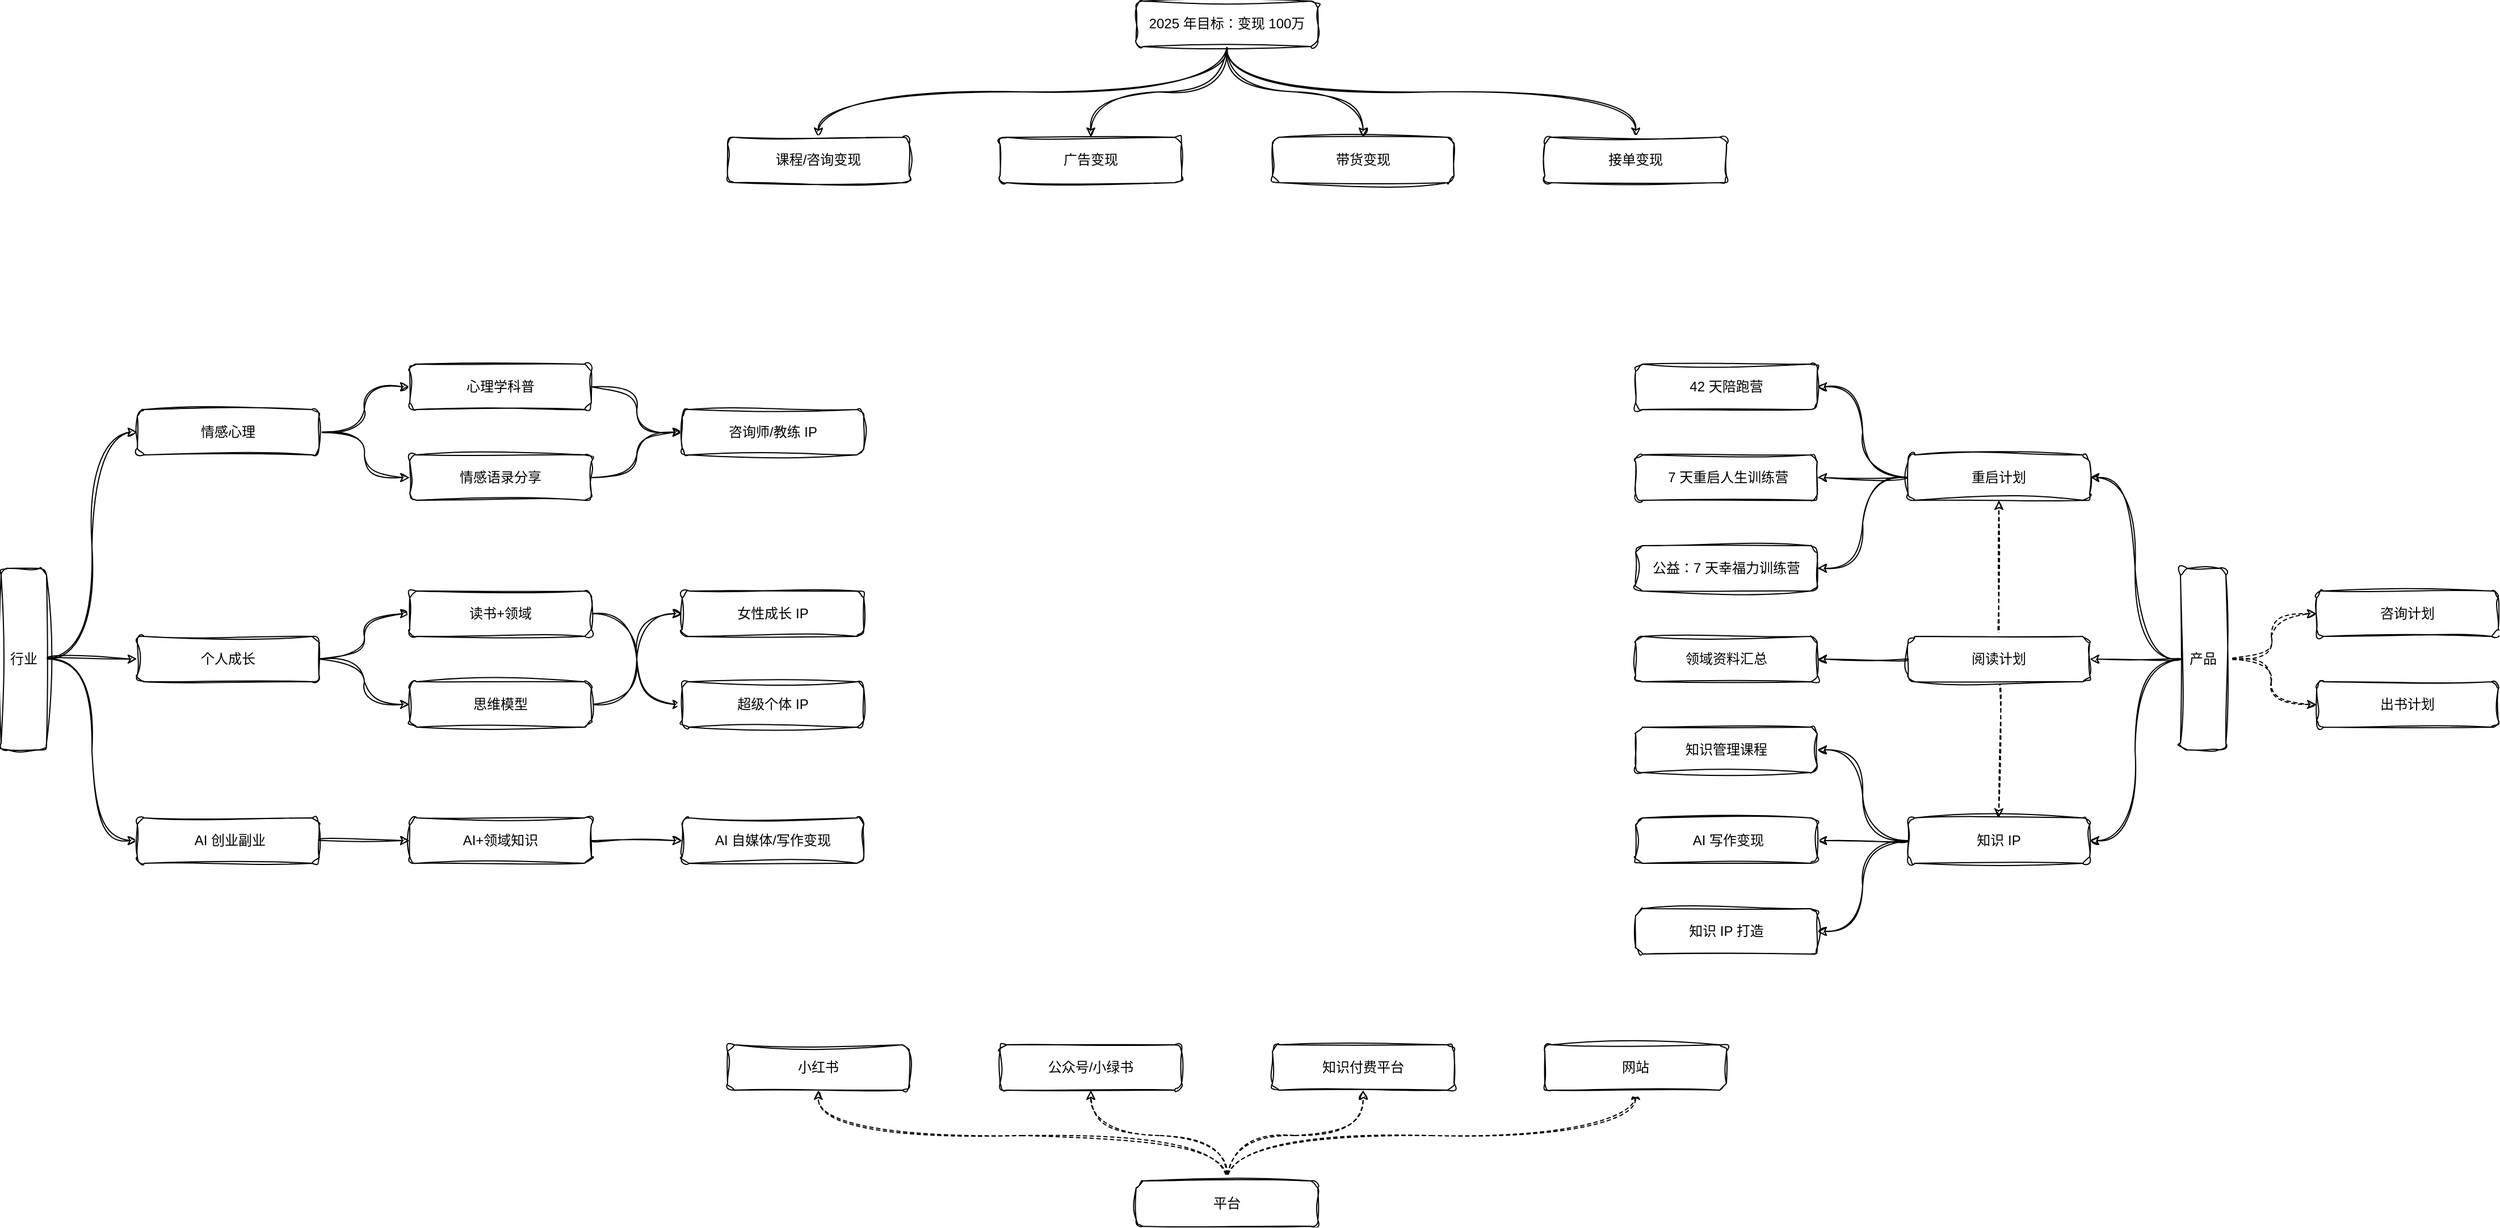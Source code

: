 <mxfile version="26.0.2">
  <diagram name="第 1 页" id="UwPCsk7tcZKnBwsrufCo">
    <mxGraphModel dx="2977" dy="692" grid="1" gridSize="10" guides="1" tooltips="1" connect="1" arrows="1" fold="1" page="1" pageScale="1" pageWidth="827" pageHeight="1169" math="0" shadow="0">
      <root>
        <mxCell id="0" />
        <mxCell id="1" parent="0" />
        <mxCell id="H55pQzMAIsQwWW3oVqWX-6" style="edgeStyle=orthogonalEdgeStyle;rounded=0;hachureGap=4;orthogonalLoop=1;jettySize=auto;html=1;fontFamily=Architects Daughter;fontSource=https%3A%2F%2Ffonts.googleapis.com%2Fcss%3Ffamily%3DArchitects%2BDaughter;curved=1;exitX=0.5;exitY=1;exitDx=0;exitDy=0;sketch=1;curveFitting=1;jiggle=2;" edge="1" parent="1" source="H55pQzMAIsQwWW3oVqWX-1" target="H55pQzMAIsQwWW3oVqWX-2">
          <mxGeometry relative="1" as="geometry" />
        </mxCell>
        <mxCell id="H55pQzMAIsQwWW3oVqWX-7" style="edgeStyle=orthogonalEdgeStyle;shape=connector;curved=1;rounded=0;sketch=1;hachureGap=4;jiggle=2;curveFitting=1;orthogonalLoop=1;jettySize=auto;html=1;entryX=0.5;entryY=0;entryDx=0;entryDy=0;strokeColor=default;align=center;verticalAlign=middle;fontFamily=Architects Daughter;fontSource=https%3A%2F%2Ffonts.googleapis.com%2Fcss%3Ffamily%3DArchitects%2BDaughter;fontSize=11;fontColor=default;labelBackgroundColor=default;endArrow=classic;" edge="1" parent="1" source="H55pQzMAIsQwWW3oVqWX-1" target="H55pQzMAIsQwWW3oVqWX-3">
          <mxGeometry relative="1" as="geometry" />
        </mxCell>
        <mxCell id="H55pQzMAIsQwWW3oVqWX-8" style="edgeStyle=orthogonalEdgeStyle;shape=connector;curved=1;rounded=0;sketch=1;hachureGap=4;jiggle=2;curveFitting=1;orthogonalLoop=1;jettySize=auto;html=1;strokeColor=default;align=center;verticalAlign=middle;fontFamily=Architects Daughter;fontSource=https%3A%2F%2Ffonts.googleapis.com%2Fcss%3Ffamily%3DArchitects%2BDaughter;fontSize=11;fontColor=default;labelBackgroundColor=default;endArrow=classic;" edge="1" parent="1" source="H55pQzMAIsQwWW3oVqWX-1" target="H55pQzMAIsQwWW3oVqWX-4">
          <mxGeometry relative="1" as="geometry" />
        </mxCell>
        <mxCell id="H55pQzMAIsQwWW3oVqWX-9" style="edgeStyle=orthogonalEdgeStyle;shape=connector;curved=1;rounded=0;sketch=1;hachureGap=4;jiggle=2;curveFitting=1;orthogonalLoop=1;jettySize=auto;html=1;strokeColor=default;align=center;verticalAlign=middle;fontFamily=Architects Daughter;fontSource=https%3A%2F%2Ffonts.googleapis.com%2Fcss%3Ffamily%3DArchitects%2BDaughter;fontSize=11;fontColor=default;labelBackgroundColor=default;endArrow=classic;exitX=0.5;exitY=1;exitDx=0;exitDy=0;" edge="1" parent="1" source="H55pQzMAIsQwWW3oVqWX-1" target="H55pQzMAIsQwWW3oVqWX-5">
          <mxGeometry relative="1" as="geometry" />
        </mxCell>
        <mxCell id="H55pQzMAIsQwWW3oVqWX-1" value="2025 年目标：变现 100万" style="rounded=1;whiteSpace=wrap;html=1;sketch=1;curveFitting=1;jiggle=2;" vertex="1" parent="1">
          <mxGeometry x="-480" y="40" width="160" height="40" as="geometry" />
        </mxCell>
        <mxCell id="H55pQzMAIsQwWW3oVqWX-2" value="课程/咨询变现" style="rounded=1;whiteSpace=wrap;html=1;sketch=1;curveFitting=1;jiggle=2;" vertex="1" parent="1">
          <mxGeometry x="-840" y="160" width="160" height="40" as="geometry" />
        </mxCell>
        <mxCell id="H55pQzMAIsQwWW3oVqWX-3" value="广告变现" style="rounded=1;whiteSpace=wrap;html=1;sketch=1;curveFitting=1;jiggle=2;" vertex="1" parent="1">
          <mxGeometry x="-600" y="160" width="160" height="40" as="geometry" />
        </mxCell>
        <mxCell id="H55pQzMAIsQwWW3oVqWX-4" value="带货变现" style="rounded=1;whiteSpace=wrap;html=1;sketch=1;curveFitting=1;jiggle=2;" vertex="1" parent="1">
          <mxGeometry x="-360" y="160" width="160" height="40" as="geometry" />
        </mxCell>
        <mxCell id="H55pQzMAIsQwWW3oVqWX-5" value="接单变现" style="rounded=1;whiteSpace=wrap;html=1;sketch=1;curveFitting=1;jiggle=2;" vertex="1" parent="1">
          <mxGeometry x="-120" y="160" width="160" height="40" as="geometry" />
        </mxCell>
        <mxCell id="H55pQzMAIsQwWW3oVqWX-14" style="edgeStyle=orthogonalEdgeStyle;shape=connector;curved=1;rounded=0;sketch=1;hachureGap=4;jiggle=2;curveFitting=1;orthogonalLoop=1;jettySize=auto;html=1;entryX=0;entryY=0.5;entryDx=0;entryDy=0;strokeColor=default;align=center;verticalAlign=middle;fontFamily=Architects Daughter;fontSource=https%3A%2F%2Ffonts.googleapis.com%2Fcss%3Ffamily%3DArchitects%2BDaughter;fontSize=11;fontColor=default;labelBackgroundColor=default;endArrow=classic;" edge="1" parent="1" source="H55pQzMAIsQwWW3oVqWX-10" target="H55pQzMAIsQwWW3oVqWX-11">
          <mxGeometry relative="1" as="geometry" />
        </mxCell>
        <mxCell id="H55pQzMAIsQwWW3oVqWX-15" style="edgeStyle=orthogonalEdgeStyle;shape=connector;curved=1;rounded=0;sketch=1;hachureGap=4;jiggle=2;curveFitting=1;orthogonalLoop=1;jettySize=auto;html=1;strokeColor=default;align=center;verticalAlign=middle;fontFamily=Architects Daughter;fontSource=https%3A%2F%2Ffonts.googleapis.com%2Fcss%3Ffamily%3DArchitects%2BDaughter;fontSize=11;fontColor=default;labelBackgroundColor=default;endArrow=classic;" edge="1" parent="1" source="H55pQzMAIsQwWW3oVqWX-10" target="H55pQzMAIsQwWW3oVqWX-12">
          <mxGeometry relative="1" as="geometry" />
        </mxCell>
        <mxCell id="H55pQzMAIsQwWW3oVqWX-16" style="edgeStyle=orthogonalEdgeStyle;shape=connector;curved=1;rounded=0;sketch=1;hachureGap=4;jiggle=2;curveFitting=1;orthogonalLoop=1;jettySize=auto;html=1;entryX=0;entryY=0.5;entryDx=0;entryDy=0;strokeColor=default;align=center;verticalAlign=middle;fontFamily=Architects Daughter;fontSource=https%3A%2F%2Ffonts.googleapis.com%2Fcss%3Ffamily%3DArchitects%2BDaughter;fontSize=11;fontColor=default;labelBackgroundColor=default;endArrow=classic;" edge="1" parent="1" source="H55pQzMAIsQwWW3oVqWX-10" target="H55pQzMAIsQwWW3oVqWX-13">
          <mxGeometry relative="1" as="geometry" />
        </mxCell>
        <mxCell id="H55pQzMAIsQwWW3oVqWX-10" value="行业" style="rounded=1;whiteSpace=wrap;html=1;sketch=1;curveFitting=1;jiggle=2;" vertex="1" parent="1">
          <mxGeometry x="-1480" y="540" width="40" height="160" as="geometry" />
        </mxCell>
        <mxCell id="H55pQzMAIsQwWW3oVqWX-22" style="edgeStyle=orthogonalEdgeStyle;shape=connector;curved=1;rounded=0;sketch=1;hachureGap=4;jiggle=2;curveFitting=1;orthogonalLoop=1;jettySize=auto;html=1;strokeColor=default;align=center;verticalAlign=middle;fontFamily=Architects Daughter;fontSource=https%3A%2F%2Ffonts.googleapis.com%2Fcss%3Ffamily%3DArchitects%2BDaughter;fontSize=11;fontColor=default;labelBackgroundColor=default;endArrow=classic;" edge="1" parent="1" source="H55pQzMAIsQwWW3oVqWX-11" target="H55pQzMAIsQwWW3oVqWX-17">
          <mxGeometry relative="1" as="geometry" />
        </mxCell>
        <mxCell id="H55pQzMAIsQwWW3oVqWX-23" style="edgeStyle=orthogonalEdgeStyle;shape=connector;curved=1;rounded=0;sketch=1;hachureGap=4;jiggle=2;curveFitting=1;orthogonalLoop=1;jettySize=auto;html=1;entryX=0;entryY=0.5;entryDx=0;entryDy=0;strokeColor=default;align=center;verticalAlign=middle;fontFamily=Architects Daughter;fontSource=https%3A%2F%2Ffonts.googleapis.com%2Fcss%3Ffamily%3DArchitects%2BDaughter;fontSize=11;fontColor=default;labelBackgroundColor=default;endArrow=classic;" edge="1" parent="1" source="H55pQzMAIsQwWW3oVqWX-11" target="H55pQzMAIsQwWW3oVqWX-18">
          <mxGeometry relative="1" as="geometry" />
        </mxCell>
        <mxCell id="H55pQzMAIsQwWW3oVqWX-11" value="情感心理" style="rounded=1;whiteSpace=wrap;html=1;sketch=1;curveFitting=1;jiggle=2;" vertex="1" parent="1">
          <mxGeometry x="-1360" y="400" width="160" height="40" as="geometry" />
        </mxCell>
        <mxCell id="H55pQzMAIsQwWW3oVqWX-28" style="edgeStyle=orthogonalEdgeStyle;shape=connector;curved=1;rounded=0;sketch=1;hachureGap=4;jiggle=2;curveFitting=1;orthogonalLoop=1;jettySize=auto;html=1;strokeColor=default;align=center;verticalAlign=middle;fontFamily=Architects Daughter;fontSource=https%3A%2F%2Ffonts.googleapis.com%2Fcss%3Ffamily%3DArchitects%2BDaughter;fontSize=11;fontColor=default;labelBackgroundColor=default;endArrow=classic;" edge="1" parent="1" source="H55pQzMAIsQwWW3oVqWX-12" target="H55pQzMAIsQwWW3oVqWX-24">
          <mxGeometry relative="1" as="geometry" />
        </mxCell>
        <mxCell id="H55pQzMAIsQwWW3oVqWX-29" style="edgeStyle=orthogonalEdgeStyle;shape=connector;curved=1;rounded=0;sketch=1;hachureGap=4;jiggle=2;curveFitting=1;orthogonalLoop=1;jettySize=auto;html=1;entryX=0;entryY=0.5;entryDx=0;entryDy=0;strokeColor=default;align=center;verticalAlign=middle;fontFamily=Architects Daughter;fontSource=https%3A%2F%2Ffonts.googleapis.com%2Fcss%3Ffamily%3DArchitects%2BDaughter;fontSize=11;fontColor=default;labelBackgroundColor=default;endArrow=classic;" edge="1" parent="1" source="H55pQzMAIsQwWW3oVqWX-12" target="H55pQzMAIsQwWW3oVqWX-25">
          <mxGeometry relative="1" as="geometry" />
        </mxCell>
        <mxCell id="H55pQzMAIsQwWW3oVqWX-12" value="个人成长" style="rounded=1;whiteSpace=wrap;html=1;sketch=1;curveFitting=1;jiggle=2;" vertex="1" parent="1">
          <mxGeometry x="-1360" y="600" width="160" height="40" as="geometry" />
        </mxCell>
        <mxCell id="H55pQzMAIsQwWW3oVqWX-35" style="edgeStyle=orthogonalEdgeStyle;shape=connector;curved=1;rounded=0;sketch=1;hachureGap=4;jiggle=2;curveFitting=1;orthogonalLoop=1;jettySize=auto;html=1;strokeColor=default;align=center;verticalAlign=middle;fontFamily=Architects Daughter;fontSource=https%3A%2F%2Ffonts.googleapis.com%2Fcss%3Ffamily%3DArchitects%2BDaughter;fontSize=11;fontColor=default;labelBackgroundColor=default;endArrow=classic;" edge="1" parent="1" source="H55pQzMAIsQwWW3oVqWX-13" target="H55pQzMAIsQwWW3oVqWX-33">
          <mxGeometry relative="1" as="geometry" />
        </mxCell>
        <mxCell id="H55pQzMAIsQwWW3oVqWX-13" value="&amp;nbsp;AI 创业副业" style="rounded=1;whiteSpace=wrap;html=1;sketch=1;curveFitting=1;jiggle=2;" vertex="1" parent="1">
          <mxGeometry x="-1360" y="760" width="160" height="40" as="geometry" />
        </mxCell>
        <mxCell id="H55pQzMAIsQwWW3oVqWX-20" style="edgeStyle=orthogonalEdgeStyle;shape=connector;curved=1;rounded=0;sketch=1;hachureGap=4;jiggle=2;curveFitting=1;orthogonalLoop=1;jettySize=auto;html=1;entryX=0;entryY=0.5;entryDx=0;entryDy=0;strokeColor=default;align=center;verticalAlign=middle;fontFamily=Architects Daughter;fontSource=https%3A%2F%2Ffonts.googleapis.com%2Fcss%3Ffamily%3DArchitects%2BDaughter;fontSize=11;fontColor=default;labelBackgroundColor=default;endArrow=classic;" edge="1" parent="1" source="H55pQzMAIsQwWW3oVqWX-17" target="H55pQzMAIsQwWW3oVqWX-19">
          <mxGeometry relative="1" as="geometry" />
        </mxCell>
        <mxCell id="H55pQzMAIsQwWW3oVqWX-17" value="心理学科普" style="rounded=1;whiteSpace=wrap;html=1;sketch=1;curveFitting=1;jiggle=2;" vertex="1" parent="1">
          <mxGeometry x="-1120" y="360" width="160" height="40" as="geometry" />
        </mxCell>
        <mxCell id="H55pQzMAIsQwWW3oVqWX-21" style="edgeStyle=orthogonalEdgeStyle;shape=connector;curved=1;rounded=0;sketch=1;hachureGap=4;jiggle=2;curveFitting=1;orthogonalLoop=1;jettySize=auto;html=1;entryX=0;entryY=0.5;entryDx=0;entryDy=0;strokeColor=default;align=center;verticalAlign=middle;fontFamily=Architects Daughter;fontSource=https%3A%2F%2Ffonts.googleapis.com%2Fcss%3Ffamily%3DArchitects%2BDaughter;fontSize=11;fontColor=default;labelBackgroundColor=default;endArrow=classic;" edge="1" parent="1" source="H55pQzMAIsQwWW3oVqWX-18" target="H55pQzMAIsQwWW3oVqWX-19">
          <mxGeometry relative="1" as="geometry" />
        </mxCell>
        <mxCell id="H55pQzMAIsQwWW3oVqWX-18" value="情感语录分享" style="rounded=1;whiteSpace=wrap;html=1;sketch=1;curveFitting=1;jiggle=2;" vertex="1" parent="1">
          <mxGeometry x="-1120" y="440" width="160" height="40" as="geometry" />
        </mxCell>
        <mxCell id="H55pQzMAIsQwWW3oVqWX-19" value="咨询师/教练 IP" style="rounded=1;whiteSpace=wrap;html=1;sketch=1;curveFitting=1;jiggle=2;" vertex="1" parent="1">
          <mxGeometry x="-880" y="400" width="160" height="40" as="geometry" />
        </mxCell>
        <mxCell id="H55pQzMAIsQwWW3oVqWX-31" style="edgeStyle=orthogonalEdgeStyle;shape=connector;curved=1;rounded=0;sketch=1;hachureGap=4;jiggle=2;curveFitting=1;orthogonalLoop=1;jettySize=auto;html=1;entryX=0;entryY=0.5;entryDx=0;entryDy=0;strokeColor=default;align=center;verticalAlign=middle;fontFamily=Architects Daughter;fontSource=https%3A%2F%2Ffonts.googleapis.com%2Fcss%3Ffamily%3DArchitects%2BDaughter;fontSize=11;fontColor=default;labelBackgroundColor=default;endArrow=classic;" edge="1" parent="1" source="H55pQzMAIsQwWW3oVqWX-24" target="H55pQzMAIsQwWW3oVqWX-27">
          <mxGeometry relative="1" as="geometry" />
        </mxCell>
        <mxCell id="H55pQzMAIsQwWW3oVqWX-24" value="读书+领域" style="rounded=1;whiteSpace=wrap;html=1;sketch=1;curveFitting=1;jiggle=2;" vertex="1" parent="1">
          <mxGeometry x="-1120" y="560" width="160" height="40" as="geometry" />
        </mxCell>
        <mxCell id="H55pQzMAIsQwWW3oVqWX-32" style="edgeStyle=orthogonalEdgeStyle;shape=connector;curved=1;rounded=0;sketch=1;hachureGap=4;jiggle=2;curveFitting=1;orthogonalLoop=1;jettySize=auto;html=1;entryX=0;entryY=0.5;entryDx=0;entryDy=0;strokeColor=default;align=center;verticalAlign=middle;fontFamily=Architects Daughter;fontSource=https%3A%2F%2Ffonts.googleapis.com%2Fcss%3Ffamily%3DArchitects%2BDaughter;fontSize=11;fontColor=default;labelBackgroundColor=default;endArrow=classic;" edge="1" parent="1" source="H55pQzMAIsQwWW3oVqWX-25" target="H55pQzMAIsQwWW3oVqWX-26">
          <mxGeometry relative="1" as="geometry" />
        </mxCell>
        <mxCell id="H55pQzMAIsQwWW3oVqWX-25" value="思维模型" style="rounded=1;whiteSpace=wrap;html=1;sketch=1;curveFitting=1;jiggle=2;" vertex="1" parent="1">
          <mxGeometry x="-1120" y="640" width="160" height="40" as="geometry" />
        </mxCell>
        <mxCell id="H55pQzMAIsQwWW3oVqWX-26" value="女性成长 IP" style="rounded=1;whiteSpace=wrap;html=1;sketch=1;curveFitting=1;jiggle=2;" vertex="1" parent="1">
          <mxGeometry x="-880" y="560" width="160" height="40" as="geometry" />
        </mxCell>
        <mxCell id="H55pQzMAIsQwWW3oVqWX-27" value="超级个体 IP" style="rounded=1;whiteSpace=wrap;html=1;sketch=1;curveFitting=1;jiggle=2;" vertex="1" parent="1">
          <mxGeometry x="-880" y="640" width="160" height="40" as="geometry" />
        </mxCell>
        <mxCell id="H55pQzMAIsQwWW3oVqWX-37" style="edgeStyle=orthogonalEdgeStyle;shape=connector;curved=1;rounded=0;sketch=1;hachureGap=4;jiggle=2;curveFitting=1;orthogonalLoop=1;jettySize=auto;html=1;strokeColor=default;align=center;verticalAlign=middle;fontFamily=Architects Daughter;fontSource=https%3A%2F%2Ffonts.googleapis.com%2Fcss%3Ffamily%3DArchitects%2BDaughter;fontSize=11;fontColor=default;labelBackgroundColor=default;endArrow=classic;" edge="1" parent="1" source="H55pQzMAIsQwWW3oVqWX-33" target="H55pQzMAIsQwWW3oVqWX-36">
          <mxGeometry relative="1" as="geometry" />
        </mxCell>
        <mxCell id="H55pQzMAIsQwWW3oVqWX-33" value="AI+领域知识" style="rounded=1;whiteSpace=wrap;html=1;sketch=1;curveFitting=1;jiggle=2;" vertex="1" parent="1">
          <mxGeometry x="-1120" y="760" width="160" height="40" as="geometry" />
        </mxCell>
        <mxCell id="H55pQzMAIsQwWW3oVqWX-36" value="AI 自媒体/写作变现" style="rounded=1;whiteSpace=wrap;html=1;sketch=1;curveFitting=1;jiggle=2;" vertex="1" parent="1">
          <mxGeometry x="-880" y="760" width="160" height="40" as="geometry" />
        </mxCell>
        <mxCell id="H55pQzMAIsQwWW3oVqWX-42" style="edgeStyle=orthogonalEdgeStyle;shape=connector;curved=1;rounded=0;sketch=1;hachureGap=4;jiggle=2;curveFitting=1;orthogonalLoop=1;jettySize=auto;html=1;entryX=1;entryY=0.5;entryDx=0;entryDy=0;strokeColor=default;align=center;verticalAlign=middle;fontFamily=Architects Daughter;fontSource=https%3A%2F%2Ffonts.googleapis.com%2Fcss%3Ffamily%3DArchitects%2BDaughter;fontSize=11;fontColor=default;labelBackgroundColor=default;endArrow=classic;" edge="1" parent="1" source="H55pQzMAIsQwWW3oVqWX-38" target="H55pQzMAIsQwWW3oVqWX-39">
          <mxGeometry relative="1" as="geometry" />
        </mxCell>
        <mxCell id="H55pQzMAIsQwWW3oVqWX-43" style="edgeStyle=orthogonalEdgeStyle;shape=connector;curved=1;rounded=0;sketch=1;hachureGap=4;jiggle=2;curveFitting=1;orthogonalLoop=1;jettySize=auto;html=1;strokeColor=default;align=center;verticalAlign=middle;fontFamily=Architects Daughter;fontSource=https%3A%2F%2Ffonts.googleapis.com%2Fcss%3Ffamily%3DArchitects%2BDaughter;fontSize=11;fontColor=default;labelBackgroundColor=default;endArrow=classic;" edge="1" parent="1" source="H55pQzMAIsQwWW3oVqWX-38" target="H55pQzMAIsQwWW3oVqWX-40">
          <mxGeometry relative="1" as="geometry" />
        </mxCell>
        <mxCell id="H55pQzMAIsQwWW3oVqWX-44" style="edgeStyle=orthogonalEdgeStyle;shape=connector;curved=1;rounded=0;sketch=1;hachureGap=4;jiggle=2;curveFitting=1;orthogonalLoop=1;jettySize=auto;html=1;entryX=1;entryY=0.5;entryDx=0;entryDy=0;strokeColor=default;align=center;verticalAlign=middle;fontFamily=Architects Daughter;fontSource=https%3A%2F%2Ffonts.googleapis.com%2Fcss%3Ffamily%3DArchitects%2BDaughter;fontSize=11;fontColor=default;labelBackgroundColor=default;endArrow=classic;" edge="1" parent="1" source="H55pQzMAIsQwWW3oVqWX-38" target="H55pQzMAIsQwWW3oVqWX-41">
          <mxGeometry relative="1" as="geometry" />
        </mxCell>
        <mxCell id="H55pQzMAIsQwWW3oVqWX-85" style="edgeStyle=orthogonalEdgeStyle;shape=connector;curved=1;rounded=0;sketch=1;hachureGap=4;jiggle=2;curveFitting=1;orthogonalLoop=1;jettySize=auto;html=1;dashed=1;strokeColor=default;align=center;verticalAlign=middle;fontFamily=Architects Daughter;fontSource=https%3A%2F%2Ffonts.googleapis.com%2Fcss%3Ffamily%3DArchitects%2BDaughter;fontSize=11;fontColor=default;labelBackgroundColor=default;endArrow=classic;" edge="1" parent="1" source="H55pQzMAIsQwWW3oVqWX-38" target="H55pQzMAIsQwWW3oVqWX-84">
          <mxGeometry relative="1" as="geometry" />
        </mxCell>
        <mxCell id="H55pQzMAIsQwWW3oVqWX-87" style="edgeStyle=orthogonalEdgeStyle;shape=connector;curved=1;rounded=0;sketch=1;hachureGap=4;jiggle=2;curveFitting=1;orthogonalLoop=1;jettySize=auto;html=1;entryX=0;entryY=0.5;entryDx=0;entryDy=0;dashed=1;strokeColor=default;align=center;verticalAlign=middle;fontFamily=Architects Daughter;fontSource=https%3A%2F%2Ffonts.googleapis.com%2Fcss%3Ffamily%3DArchitects%2BDaughter;fontSize=11;fontColor=default;labelBackgroundColor=default;endArrow=classic;" edge="1" parent="1" source="H55pQzMAIsQwWW3oVqWX-38" target="H55pQzMAIsQwWW3oVqWX-86">
          <mxGeometry relative="1" as="geometry" />
        </mxCell>
        <mxCell id="H55pQzMAIsQwWW3oVqWX-38" value="产品" style="rounded=1;whiteSpace=wrap;html=1;sketch=1;curveFitting=1;jiggle=2;" vertex="1" parent="1">
          <mxGeometry x="440" y="540" width="40" height="160" as="geometry" />
        </mxCell>
        <mxCell id="H55pQzMAIsQwWW3oVqWX-48" style="edgeStyle=orthogonalEdgeStyle;shape=connector;curved=1;rounded=0;sketch=1;hachureGap=4;jiggle=2;curveFitting=1;orthogonalLoop=1;jettySize=auto;html=1;entryX=1;entryY=0.5;entryDx=0;entryDy=0;strokeColor=default;align=center;verticalAlign=middle;fontFamily=Architects Daughter;fontSource=https%3A%2F%2Ffonts.googleapis.com%2Fcss%3Ffamily%3DArchitects%2BDaughter;fontSize=11;fontColor=default;labelBackgroundColor=default;endArrow=classic;" edge="1" parent="1" source="H55pQzMAIsQwWW3oVqWX-39" target="H55pQzMAIsQwWW3oVqWX-45">
          <mxGeometry relative="1" as="geometry" />
        </mxCell>
        <mxCell id="H55pQzMAIsQwWW3oVqWX-49" style="edgeStyle=orthogonalEdgeStyle;shape=connector;curved=1;rounded=0;sketch=1;hachureGap=4;jiggle=2;curveFitting=1;orthogonalLoop=1;jettySize=auto;html=1;strokeColor=default;align=center;verticalAlign=middle;fontFamily=Architects Daughter;fontSource=https%3A%2F%2Ffonts.googleapis.com%2Fcss%3Ffamily%3DArchitects%2BDaughter;fontSize=11;fontColor=default;labelBackgroundColor=default;endArrow=classic;" edge="1" parent="1" source="H55pQzMAIsQwWW3oVqWX-39" target="H55pQzMAIsQwWW3oVqWX-47">
          <mxGeometry relative="1" as="geometry" />
        </mxCell>
        <mxCell id="H55pQzMAIsQwWW3oVqWX-50" style="edgeStyle=orthogonalEdgeStyle;shape=connector;curved=1;rounded=0;sketch=1;hachureGap=4;jiggle=2;curveFitting=1;orthogonalLoop=1;jettySize=auto;html=1;entryX=1;entryY=0.5;entryDx=0;entryDy=0;strokeColor=default;align=center;verticalAlign=middle;fontFamily=Architects Daughter;fontSource=https%3A%2F%2Ffonts.googleapis.com%2Fcss%3Ffamily%3DArchitects%2BDaughter;fontSize=11;fontColor=default;labelBackgroundColor=default;endArrow=classic;" edge="1" parent="1" source="H55pQzMAIsQwWW3oVqWX-39" target="H55pQzMAIsQwWW3oVqWX-46">
          <mxGeometry relative="1" as="geometry" />
        </mxCell>
        <mxCell id="H55pQzMAIsQwWW3oVqWX-39" value="重启计划" style="rounded=1;whiteSpace=wrap;html=1;sketch=1;curveFitting=1;jiggle=2;" vertex="1" parent="1">
          <mxGeometry x="200" y="440" width="160" height="40" as="geometry" />
        </mxCell>
        <mxCell id="H55pQzMAIsQwWW3oVqWX-52" style="edgeStyle=orthogonalEdgeStyle;shape=connector;curved=1;rounded=0;sketch=1;hachureGap=4;jiggle=2;curveFitting=1;orthogonalLoop=1;jettySize=auto;html=1;strokeColor=default;align=center;verticalAlign=middle;fontFamily=Architects Daughter;fontSource=https%3A%2F%2Ffonts.googleapis.com%2Fcss%3Ffamily%3DArchitects%2BDaughter;fontSize=11;fontColor=default;labelBackgroundColor=default;endArrow=classic;" edge="1" parent="1" source="H55pQzMAIsQwWW3oVqWX-40" target="H55pQzMAIsQwWW3oVqWX-51">
          <mxGeometry relative="1" as="geometry" />
        </mxCell>
        <mxCell id="H55pQzMAIsQwWW3oVqWX-68" style="edgeStyle=orthogonalEdgeStyle;shape=connector;curved=1;rounded=0;sketch=1;hachureGap=4;jiggle=2;curveFitting=1;orthogonalLoop=1;jettySize=auto;html=1;entryX=0.5;entryY=1;entryDx=0;entryDy=0;dashed=1;strokeColor=default;align=center;verticalAlign=middle;fontFamily=Architects Daughter;fontSource=https%3A%2F%2Ffonts.googleapis.com%2Fcss%3Ffamily%3DArchitects%2BDaughter;fontSize=11;fontColor=default;labelBackgroundColor=default;endArrow=classic;" edge="1" parent="1" source="H55pQzMAIsQwWW3oVqWX-40" target="H55pQzMAIsQwWW3oVqWX-39">
          <mxGeometry relative="1" as="geometry" />
        </mxCell>
        <mxCell id="H55pQzMAIsQwWW3oVqWX-69" style="edgeStyle=orthogonalEdgeStyle;shape=connector;curved=1;rounded=0;sketch=1;hachureGap=4;jiggle=2;curveFitting=1;orthogonalLoop=1;jettySize=auto;html=1;entryX=0.5;entryY=0;entryDx=0;entryDy=0;dashed=1;strokeColor=default;align=center;verticalAlign=middle;fontFamily=Architects Daughter;fontSource=https%3A%2F%2Ffonts.googleapis.com%2Fcss%3Ffamily%3DArchitects%2BDaughter;fontSize=11;fontColor=default;labelBackgroundColor=default;endArrow=classic;" edge="1" parent="1" source="H55pQzMAIsQwWW3oVqWX-40" target="H55pQzMAIsQwWW3oVqWX-41">
          <mxGeometry relative="1" as="geometry" />
        </mxCell>
        <mxCell id="H55pQzMAIsQwWW3oVqWX-40" value="阅读计划" style="rounded=1;whiteSpace=wrap;html=1;sketch=1;curveFitting=1;jiggle=2;" vertex="1" parent="1">
          <mxGeometry x="200" y="600" width="160" height="40" as="geometry" />
        </mxCell>
        <mxCell id="H55pQzMAIsQwWW3oVqWX-56" style="edgeStyle=orthogonalEdgeStyle;shape=connector;curved=1;rounded=0;sketch=1;hachureGap=4;jiggle=2;curveFitting=1;orthogonalLoop=1;jettySize=auto;html=1;entryX=1;entryY=0.5;entryDx=0;entryDy=0;strokeColor=default;align=center;verticalAlign=middle;fontFamily=Architects Daughter;fontSource=https%3A%2F%2Ffonts.googleapis.com%2Fcss%3Ffamily%3DArchitects%2BDaughter;fontSize=11;fontColor=default;labelBackgroundColor=default;endArrow=classic;" edge="1" parent="1" source="H55pQzMAIsQwWW3oVqWX-41" target="H55pQzMAIsQwWW3oVqWX-54">
          <mxGeometry relative="1" as="geometry" />
        </mxCell>
        <mxCell id="H55pQzMAIsQwWW3oVqWX-57" style="edgeStyle=orthogonalEdgeStyle;shape=connector;curved=1;rounded=0;sketch=1;hachureGap=4;jiggle=2;curveFitting=1;orthogonalLoop=1;jettySize=auto;html=1;strokeColor=default;align=center;verticalAlign=middle;fontFamily=Architects Daughter;fontSource=https%3A%2F%2Ffonts.googleapis.com%2Fcss%3Ffamily%3DArchitects%2BDaughter;fontSize=11;fontColor=default;labelBackgroundColor=default;endArrow=classic;" edge="1" parent="1" source="H55pQzMAIsQwWW3oVqWX-41" target="H55pQzMAIsQwWW3oVqWX-53">
          <mxGeometry relative="1" as="geometry" />
        </mxCell>
        <mxCell id="H55pQzMAIsQwWW3oVqWX-58" style="edgeStyle=orthogonalEdgeStyle;shape=connector;curved=1;rounded=0;sketch=1;hachureGap=4;jiggle=2;curveFitting=1;orthogonalLoop=1;jettySize=auto;html=1;entryX=1;entryY=0.5;entryDx=0;entryDy=0;strokeColor=default;align=center;verticalAlign=middle;fontFamily=Architects Daughter;fontSource=https%3A%2F%2Ffonts.googleapis.com%2Fcss%3Ffamily%3DArchitects%2BDaughter;fontSize=11;fontColor=default;labelBackgroundColor=default;endArrow=classic;" edge="1" parent="1" source="H55pQzMAIsQwWW3oVqWX-41" target="H55pQzMAIsQwWW3oVqWX-55">
          <mxGeometry relative="1" as="geometry" />
        </mxCell>
        <mxCell id="H55pQzMAIsQwWW3oVqWX-41" value="知识 IP" style="rounded=1;whiteSpace=wrap;html=1;sketch=1;curveFitting=1;jiggle=2;" vertex="1" parent="1">
          <mxGeometry x="200" y="760" width="160" height="40" as="geometry" />
        </mxCell>
        <mxCell id="H55pQzMAIsQwWW3oVqWX-45" value="42 天陪跑营" style="rounded=1;whiteSpace=wrap;html=1;sketch=1;curveFitting=1;jiggle=2;" vertex="1" parent="1">
          <mxGeometry x="-40" y="360" width="160" height="40" as="geometry" />
        </mxCell>
        <mxCell id="H55pQzMAIsQwWW3oVqWX-46" value="公益：7 天幸福力训练营" style="rounded=1;whiteSpace=wrap;html=1;sketch=1;curveFitting=1;jiggle=2;" vertex="1" parent="1">
          <mxGeometry x="-40" y="520" width="160" height="40" as="geometry" />
        </mxCell>
        <mxCell id="H55pQzMAIsQwWW3oVqWX-47" value="&amp;nbsp;7 天重启人生训练营" style="rounded=1;whiteSpace=wrap;html=1;sketch=1;curveFitting=1;jiggle=2;" vertex="1" parent="1">
          <mxGeometry x="-40" y="440" width="160" height="40" as="geometry" />
        </mxCell>
        <mxCell id="H55pQzMAIsQwWW3oVqWX-51" value="领域资料汇总" style="rounded=1;whiteSpace=wrap;html=1;sketch=1;curveFitting=1;jiggle=2;" vertex="1" parent="1">
          <mxGeometry x="-40" y="600" width="160" height="40" as="geometry" />
        </mxCell>
        <mxCell id="H55pQzMAIsQwWW3oVqWX-53" value="&amp;nbsp;AI 写作变现" style="rounded=1;whiteSpace=wrap;html=1;sketch=1;curveFitting=1;jiggle=2;" vertex="1" parent="1">
          <mxGeometry x="-40" y="760" width="160" height="40" as="geometry" />
        </mxCell>
        <mxCell id="H55pQzMAIsQwWW3oVqWX-54" value="知识管理课程" style="rounded=1;whiteSpace=wrap;html=1;sketch=1;curveFitting=1;jiggle=2;" vertex="1" parent="1">
          <mxGeometry x="-40" y="680" width="160" height="40" as="geometry" />
        </mxCell>
        <mxCell id="H55pQzMAIsQwWW3oVqWX-55" value="知识 IP 打造" style="rounded=1;whiteSpace=wrap;html=1;sketch=1;curveFitting=1;jiggle=2;" vertex="1" parent="1">
          <mxGeometry x="-40" y="840" width="160" height="40" as="geometry" />
        </mxCell>
        <mxCell id="H55pQzMAIsQwWW3oVqWX-80" style="edgeStyle=orthogonalEdgeStyle;shape=connector;curved=1;rounded=0;sketch=1;hachureGap=4;jiggle=2;curveFitting=1;orthogonalLoop=1;jettySize=auto;html=1;entryX=0.5;entryY=1;entryDx=0;entryDy=0;dashed=1;strokeColor=default;align=center;verticalAlign=middle;fontFamily=Architects Daughter;fontSource=https%3A%2F%2Ffonts.googleapis.com%2Fcss%3Ffamily%3DArchitects%2BDaughter;fontSize=11;fontColor=default;labelBackgroundColor=default;endArrow=classic;exitX=0.5;exitY=0;exitDx=0;exitDy=0;" edge="1" parent="1" source="H55pQzMAIsQwWW3oVqWX-74" target="H55pQzMAIsQwWW3oVqWX-75">
          <mxGeometry relative="1" as="geometry" />
        </mxCell>
        <mxCell id="H55pQzMAIsQwWW3oVqWX-81" style="edgeStyle=orthogonalEdgeStyle;shape=connector;curved=1;rounded=0;sketch=1;hachureGap=4;jiggle=2;curveFitting=1;orthogonalLoop=1;jettySize=auto;html=1;entryX=0.5;entryY=1;entryDx=0;entryDy=0;dashed=1;strokeColor=default;align=center;verticalAlign=middle;fontFamily=Architects Daughter;fontSource=https%3A%2F%2Ffonts.googleapis.com%2Fcss%3Ffamily%3DArchitects%2BDaughter;fontSize=11;fontColor=default;labelBackgroundColor=default;endArrow=classic;" edge="1" parent="1" source="H55pQzMAIsQwWW3oVqWX-74" target="H55pQzMAIsQwWW3oVqWX-76">
          <mxGeometry relative="1" as="geometry" />
        </mxCell>
        <mxCell id="H55pQzMAIsQwWW3oVqWX-82" style="edgeStyle=orthogonalEdgeStyle;shape=connector;curved=1;rounded=0;sketch=1;hachureGap=4;jiggle=2;curveFitting=1;orthogonalLoop=1;jettySize=auto;html=1;entryX=0.5;entryY=1;entryDx=0;entryDy=0;dashed=1;strokeColor=default;align=center;verticalAlign=middle;fontFamily=Architects Daughter;fontSource=https%3A%2F%2Ffonts.googleapis.com%2Fcss%3Ffamily%3DArchitects%2BDaughter;fontSize=11;fontColor=default;labelBackgroundColor=default;endArrow=classic;" edge="1" parent="1" source="H55pQzMAIsQwWW3oVqWX-74" target="H55pQzMAIsQwWW3oVqWX-77">
          <mxGeometry relative="1" as="geometry" />
        </mxCell>
        <mxCell id="H55pQzMAIsQwWW3oVqWX-83" style="edgeStyle=orthogonalEdgeStyle;shape=connector;curved=1;rounded=0;sketch=1;hachureGap=4;jiggle=2;curveFitting=1;orthogonalLoop=1;jettySize=auto;html=1;dashed=1;strokeColor=default;align=center;verticalAlign=middle;fontFamily=Architects Daughter;fontSource=https%3A%2F%2Ffonts.googleapis.com%2Fcss%3Ffamily%3DArchitects%2BDaughter;fontSize=11;fontColor=default;labelBackgroundColor=default;endArrow=classic;exitX=0.5;exitY=0;exitDx=0;exitDy=0;" edge="1" parent="1" source="H55pQzMAIsQwWW3oVqWX-74" target="H55pQzMAIsQwWW3oVqWX-78">
          <mxGeometry relative="1" as="geometry" />
        </mxCell>
        <mxCell id="H55pQzMAIsQwWW3oVqWX-74" value="平台" style="rounded=1;whiteSpace=wrap;html=1;sketch=1;curveFitting=1;jiggle=2;" vertex="1" parent="1">
          <mxGeometry x="-480" y="1080" width="160" height="40" as="geometry" />
        </mxCell>
        <mxCell id="H55pQzMAIsQwWW3oVqWX-75" value="小红书" style="rounded=1;whiteSpace=wrap;html=1;sketch=1;curveFitting=1;jiggle=2;" vertex="1" parent="1">
          <mxGeometry x="-840" y="960" width="160" height="40" as="geometry" />
        </mxCell>
        <mxCell id="H55pQzMAIsQwWW3oVqWX-76" value="公众号/小绿书" style="rounded=1;whiteSpace=wrap;html=1;sketch=1;curveFitting=1;jiggle=2;" vertex="1" parent="1">
          <mxGeometry x="-600" y="960" width="160" height="40" as="geometry" />
        </mxCell>
        <mxCell id="H55pQzMAIsQwWW3oVqWX-77" value="知识付费平台" style="rounded=1;whiteSpace=wrap;html=1;sketch=1;curveFitting=1;jiggle=2;" vertex="1" parent="1">
          <mxGeometry x="-360" y="960" width="160" height="40" as="geometry" />
        </mxCell>
        <mxCell id="H55pQzMAIsQwWW3oVqWX-78" value="网站" style="rounded=1;whiteSpace=wrap;html=1;sketch=1;curveFitting=1;jiggle=2;" vertex="1" parent="1">
          <mxGeometry x="-120" y="960" width="160" height="40" as="geometry" />
        </mxCell>
        <mxCell id="H55pQzMAIsQwWW3oVqWX-84" value="出书计划" style="rounded=1;whiteSpace=wrap;html=1;sketch=1;curveFitting=1;jiggle=2;" vertex="1" parent="1">
          <mxGeometry x="560" y="640" width="160" height="40" as="geometry" />
        </mxCell>
        <mxCell id="H55pQzMAIsQwWW3oVqWX-86" value="咨询计划" style="rounded=1;whiteSpace=wrap;html=1;sketch=1;curveFitting=1;jiggle=2;" vertex="1" parent="1">
          <mxGeometry x="560" y="560" width="160" height="40" as="geometry" />
        </mxCell>
      </root>
    </mxGraphModel>
  </diagram>
</mxfile>
